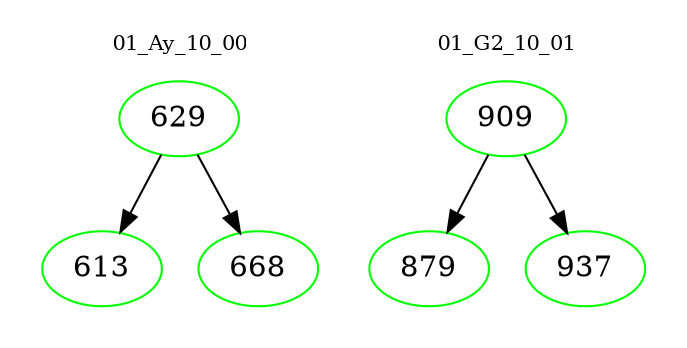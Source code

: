 digraph{
subgraph cluster_0 {
color = white
label = "01_Ay_10_00";
fontsize=10;
T0_629 [label="629", color="green"]
T0_629 -> T0_613 [color="black"]
T0_613 [label="613", color="green"]
T0_629 -> T0_668 [color="black"]
T0_668 [label="668", color="green"]
}
subgraph cluster_1 {
color = white
label = "01_G2_10_01";
fontsize=10;
T1_909 [label="909", color="green"]
T1_909 -> T1_879 [color="black"]
T1_879 [label="879", color="green"]
T1_909 -> T1_937 [color="black"]
T1_937 [label="937", color="green"]
}
}
